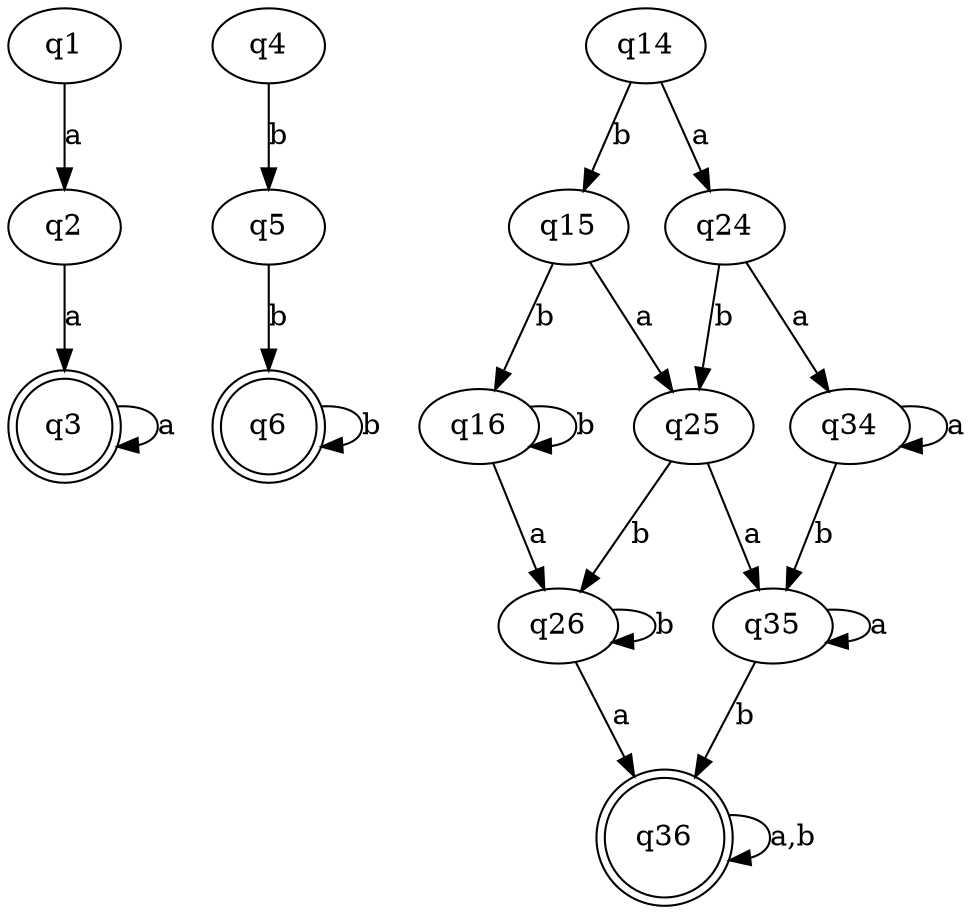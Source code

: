 digraph G1
{
    n1 [label = q1]
    n2 [label = q2]
    n3 [label = q3 , shape = doublecircle]
	
	n1 -> n2 [label = "a"]
	n2 -> n3 [label = "a"]
	n3 -> n3 [label = "a"]
	
	n4 [label = q4]
    n5 [label = q5]
    n6 [label = q6, shape = doublecircle]
	
	n4 -> n5 [label = "b"]
	n5 -> n6 [label = "b"]
	n6 -> n6 [label = "b"]
	
	n14 [label = q14]
    n15 [label = q15]
    n16 [label = q16]
    n24 [label = q24]
    n25 [label = q25]
    n26 [label = q26]
    n34 [label = q34]
    n35 [label = q35]
    n36 [label = q36, shape = doublecircle]
    
    n14 -> n24 [label = "a"]
    n14 -> n15 [label = "b"]
    n15 -> n25 [label = "a"]
    n15 -> n16 [label = "b"]
    n16 -> n26 [label = "a"]
    n16 -> n16 [label = "b"]
    n24 -> n34 [label = "a"]
    n24 -> n25 [label = "b"]
    n25 -> n35 [label = "a"]
    n25 -> n26 [label = "b"]
    n26 -> n36 [label = "a"]
    n26 -> n26 [label = "b"]
    n34 -> n34 [label = "a"]
    n34 -> n35 [label = "b"]
    n35 -> n35 [label = "a"]
    n35 -> n36 [label = "b"]
    n36 -> n36 [label = "a,b"]
    
}
